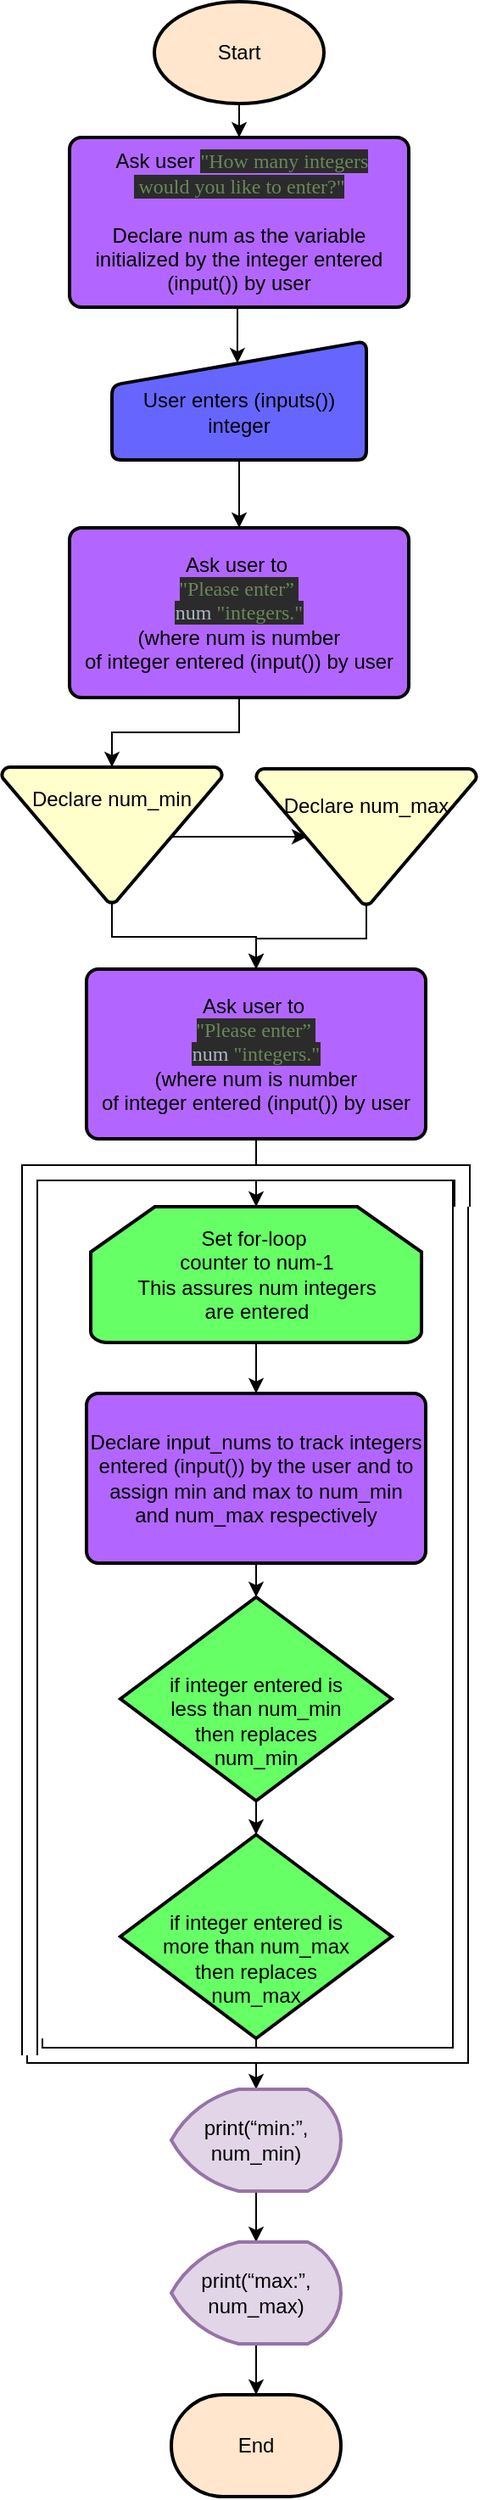 <mxfile version="12.5.5" type="github">
  <diagram id="C5RBs43oDa-KdzZeNtuy" name="Page-1">
    <mxGraphModel dx="522" dy="1797" grid="1" gridSize="10" guides="1" tooltips="1" connect="1" arrows="1" fold="1" page="1" pageScale="1" pageWidth="827" pageHeight="1169" math="0" shadow="0">
      <root>
        <mxCell id="WIyWlLk6GJQsqaUBKTNV-0"/>
        <mxCell id="WIyWlLk6GJQsqaUBKTNV-1" parent="WIyWlLk6GJQsqaUBKTNV-0"/>
        <mxCell id="zFGTWXLyDL38vy-QKdds-5" style="edgeStyle=orthogonalEdgeStyle;rounded=0;orthogonalLoop=1;jettySize=auto;html=1;exitX=0.5;exitY=1;exitDx=0;exitDy=0;exitPerimeter=0;entryX=0.5;entryY=0;entryDx=0;entryDy=0;" parent="WIyWlLk6GJQsqaUBKTNV-1" source="zFGTWXLyDL38vy-QKdds-0" edge="1">
          <mxGeometry relative="1" as="geometry">
            <mxPoint x="220" y="80" as="targetPoint"/>
          </mxGeometry>
        </mxCell>
        <mxCell id="zFGTWXLyDL38vy-QKdds-0" value="Start" style="strokeWidth=2;html=1;shape=mxgraph.flowchart.start_1;whiteSpace=wrap;fillColor=#FFE6CC;" parent="WIyWlLk6GJQsqaUBKTNV-1" vertex="1">
          <mxGeometry x="170" width="100" height="60" as="geometry"/>
        </mxCell>
        <mxCell id="zFGTWXLyDL38vy-QKdds-2" value="End" style="strokeWidth=2;html=1;shape=mxgraph.flowchart.terminator;whiteSpace=wrap;fillColor=#FFE6CC;" parent="WIyWlLk6GJQsqaUBKTNV-1" vertex="1">
          <mxGeometry x="180" y="1410" width="100" height="60" as="geometry"/>
        </mxCell>
        <mxCell id="YAJCDJA3JRHrWHHWti8Y-2" style="edgeStyle=orthogonalEdgeStyle;rounded=0;orthogonalLoop=1;jettySize=auto;html=1;exitX=0.5;exitY=1;exitDx=0;exitDy=0;entryX=0.493;entryY=0.186;entryDx=0;entryDy=0;entryPerimeter=0;" edge="1" parent="WIyWlLk6GJQsqaUBKTNV-1" source="zFGTWXLyDL38vy-QKdds-8" target="YAJCDJA3JRHrWHHWti8Y-0">
          <mxGeometry relative="1" as="geometry"/>
        </mxCell>
        <mxCell id="zFGTWXLyDL38vy-QKdds-8" value="&lt;span&gt;&amp;nbsp;Ask user&amp;nbsp;&lt;/span&gt;&lt;font color=&quot;#6a8759&quot; face=&quot;Menlo&quot;&gt;&lt;span style=&quot;background-color: rgb(43 , 43 , 43)&quot;&gt;&quot;How many integers&lt;br&gt;&amp;nbsp;would you like to enter?&quot;&lt;br&gt;&lt;/span&gt;&lt;/font&gt;&lt;span&gt;&amp;nbsp; &amp;nbsp; &lt;br&gt;Declare num as the variable &lt;/span&gt;&lt;span&gt;initialized by the&amp;nbsp;&lt;/span&gt;&lt;span&gt;integer entered&lt;br&gt;(input())&amp;nbsp;by user&lt;/span&gt;" style="rounded=1;whiteSpace=wrap;html=1;absoluteArcSize=1;arcSize=14;strokeWidth=2;fillColor=#B266FF;" parent="WIyWlLk6GJQsqaUBKTNV-1" vertex="1">
          <mxGeometry x="120" y="80" width="200" height="100" as="geometry"/>
        </mxCell>
        <mxCell id="YAJCDJA3JRHrWHHWti8Y-4" value="" style="edgeStyle=orthogonalEdgeStyle;rounded=0;orthogonalLoop=1;jettySize=auto;html=1;" edge="1" parent="WIyWlLk6GJQsqaUBKTNV-1" source="YAJCDJA3JRHrWHHWti8Y-0" target="YAJCDJA3JRHrWHHWti8Y-3">
          <mxGeometry relative="1" as="geometry"/>
        </mxCell>
        <mxCell id="YAJCDJA3JRHrWHHWti8Y-0" value="&lt;br&gt;User enters (inputs()) integer" style="html=1;strokeWidth=2;shape=manualInput;whiteSpace=wrap;rounded=1;size=26;arcSize=11;fillColor=#6666FF;" vertex="1" parent="WIyWlLk6GJQsqaUBKTNV-1">
          <mxGeometry x="145" y="200" width="150" height="70" as="geometry"/>
        </mxCell>
        <mxCell id="YAJCDJA3JRHrWHHWti8Y-11" value="" style="edgeStyle=orthogonalEdgeStyle;rounded=0;orthogonalLoop=1;jettySize=auto;html=1;" edge="1" parent="WIyWlLk6GJQsqaUBKTNV-1" source="YAJCDJA3JRHrWHHWti8Y-3" target="YAJCDJA3JRHrWHHWti8Y-8">
          <mxGeometry relative="1" as="geometry"/>
        </mxCell>
        <mxCell id="YAJCDJA3JRHrWHHWti8Y-3" value="&lt;span style=&quot;white-space: nowrap&quot;&gt;Ask user to&lt;/span&gt;&lt;span style=&quot;font-size: 9pt ; white-space: nowrap ; font-family: &amp;#34;menlo&amp;#34; ; color: rgb(204 , 120 , 50)&quot;&gt;&amp;nbsp;&lt;br&gt;&lt;/span&gt;&lt;span style=&quot;white-space: nowrap ; color: rgb(106 , 135 , 89) ; font-family: &amp;#34;menlo&amp;#34; ; background-color: rgb(43 , 43 , 43)&quot;&gt;&quot;Please enter”&lt;/span&gt;&lt;span style=&quot;color: rgb(106 , 135 , 89) ; font-family: &amp;#34;menlo&amp;#34; ; white-space: nowrap ; background-color: rgb(43 , 43 , 43)&quot;&gt;&amp;nbsp;&lt;/span&gt;&lt;span style=&quot;white-space: nowrap ; color: rgb(106 , 135 , 89) ; font-family: &amp;#34;menlo&amp;#34; ; background-color: rgb(43 , 43 , 43)&quot;&gt;&lt;br&gt;&lt;/span&gt;&lt;span style=&quot;font-size: 9pt ; white-space: nowrap&quot;&gt;&lt;font color=&quot;#a9b7c6&quot; face=&quot;Menlo&quot;&gt;&lt;span style=&quot;background-color: rgb(43 , 43 , 43)&quot;&gt;num&amp;nbsp;&lt;/span&gt;&lt;/font&gt;&lt;/span&gt;&lt;span style=&quot;white-space: nowrap ; color: rgb(106 , 135 , 89) ; font-family: &amp;#34;menlo&amp;#34; ; background-color: rgb(43 , 43 , 43)&quot;&gt;&quot;integers.&quot;&lt;/span&gt;&lt;span style=&quot;font-size: 9pt ; white-space: nowrap&quot;&gt;&lt;font color=&quot;#a9b7c6&quot; face=&quot;Menlo&quot;&gt;&lt;span style=&quot;background-color: rgb(43 , 43 , 43)&quot;&gt;&lt;br&gt;&lt;/span&gt;&lt;/font&gt;(where num is number&lt;br&gt;of integer entered (input()) by user&lt;/span&gt;" style="rounded=1;whiteSpace=wrap;html=1;absoluteArcSize=1;arcSize=14;strokeWidth=2;fillColor=#B266FF;" vertex="1" parent="WIyWlLk6GJQsqaUBKTNV-1">
          <mxGeometry x="120" y="310" width="200" height="100" as="geometry"/>
        </mxCell>
        <mxCell id="YAJCDJA3JRHrWHHWti8Y-21" value="" style="edgeStyle=orthogonalEdgeStyle;rounded=0;orthogonalLoop=1;jettySize=auto;html=1;" edge="1" parent="WIyWlLk6GJQsqaUBKTNV-1" source="YAJCDJA3JRHrWHHWti8Y-5" target="YAJCDJA3JRHrWHHWti8Y-20">
          <mxGeometry relative="1" as="geometry"/>
        </mxCell>
        <mxCell id="YAJCDJA3JRHrWHHWti8Y-5" value="&lt;span style=&quot;white-space: normal&quot;&gt;Set for-loop&amp;nbsp;&lt;/span&gt;&lt;br style=&quot;white-space: normal&quot;&gt;&lt;span style=&quot;white-space: normal&quot;&gt;counter to num-1&lt;/span&gt;&lt;br style=&quot;white-space: normal&quot;&gt;&lt;span style=&quot;white-space: normal&quot;&gt;This assures num integers&lt;/span&gt;&lt;br style=&quot;white-space: normal&quot;&gt;&lt;span style=&quot;white-space: normal&quot;&gt;are entered&lt;/span&gt;" style="strokeWidth=2;html=1;shape=mxgraph.flowchart.loop_limit;whiteSpace=wrap;fillColor=#66FF66;" vertex="1" parent="WIyWlLk6GJQsqaUBKTNV-1">
          <mxGeometry x="132.5" y="710" width="195" height="80" as="geometry"/>
        </mxCell>
        <mxCell id="YAJCDJA3JRHrWHHWti8Y-35" value="" style="edgeStyle=orthogonalEdgeStyle;rounded=0;orthogonalLoop=1;jettySize=auto;html=1;" edge="1" parent="WIyWlLk6GJQsqaUBKTNV-1" source="YAJCDJA3JRHrWHHWti8Y-7" target="YAJCDJA3JRHrWHHWti8Y-25">
          <mxGeometry relative="1" as="geometry"/>
        </mxCell>
        <mxCell id="YAJCDJA3JRHrWHHWti8Y-7" value="&lt;p style=&quot;line-height: 117%&quot;&gt;&lt;br&gt;&lt;/p&gt;&lt;p style=&quot;line-height: 117%&quot;&gt;if integer entered is &lt;br&gt;less than num_min&lt;br&gt;then replaces&lt;br&gt;num_min&lt;br&gt;&lt;/p&gt;" style="strokeWidth=2;html=1;shape=mxgraph.flowchart.decision;whiteSpace=wrap;fillColor=#66FF66;" vertex="1" parent="WIyWlLk6GJQsqaUBKTNV-1">
          <mxGeometry x="150" y="940" width="160" height="120" as="geometry"/>
        </mxCell>
        <mxCell id="YAJCDJA3JRHrWHHWti8Y-15" style="edgeStyle=orthogonalEdgeStyle;rounded=0;orthogonalLoop=1;jettySize=auto;html=1;exitX=0.769;exitY=0.513;exitDx=0;exitDy=0;exitPerimeter=0;entryX=0.231;entryY=0.5;entryDx=0;entryDy=0;entryPerimeter=0;" edge="1" parent="WIyWlLk6GJQsqaUBKTNV-1" source="YAJCDJA3JRHrWHHWti8Y-8" target="YAJCDJA3JRHrWHHWti8Y-13">
          <mxGeometry relative="1" as="geometry">
            <mxPoint x="280" y="490" as="targetPoint"/>
          </mxGeometry>
        </mxCell>
        <mxCell id="YAJCDJA3JRHrWHHWti8Y-17" value="" style="edgeStyle=orthogonalEdgeStyle;rounded=0;orthogonalLoop=1;jettySize=auto;html=1;" edge="1" parent="WIyWlLk6GJQsqaUBKTNV-1" source="YAJCDJA3JRHrWHHWti8Y-8" target="YAJCDJA3JRHrWHHWti8Y-14">
          <mxGeometry relative="1" as="geometry"/>
        </mxCell>
        <mxCell id="YAJCDJA3JRHrWHHWti8Y-8" value="&lt;p style=&quot;line-height: 177%&quot;&gt;Declare num_min&lt;br&gt;&lt;br&gt;&lt;br&gt;&lt;/p&gt;" style="strokeWidth=2;html=1;shape=mxgraph.flowchart.merge_or_storage;whiteSpace=wrap;fillColor=#FFFFCC;" vertex="1" parent="WIyWlLk6GJQsqaUBKTNV-1">
          <mxGeometry x="80" y="451" width="130" height="80" as="geometry"/>
        </mxCell>
        <mxCell id="YAJCDJA3JRHrWHHWti8Y-16" value="" style="edgeStyle=orthogonalEdgeStyle;rounded=0;orthogonalLoop=1;jettySize=auto;html=1;" edge="1" parent="WIyWlLk6GJQsqaUBKTNV-1" source="YAJCDJA3JRHrWHHWti8Y-13" target="YAJCDJA3JRHrWHHWti8Y-14">
          <mxGeometry relative="1" as="geometry"/>
        </mxCell>
        <mxCell id="YAJCDJA3JRHrWHHWti8Y-13" value="&lt;p style=&quot;line-height: 297%&quot;&gt;Declare num_max&lt;br&gt;&lt;br&gt;&lt;/p&gt;" style="strokeWidth=2;html=1;shape=mxgraph.flowchart.merge_or_storage;whiteSpace=wrap;fillColor=#FFFFCC;" vertex="1" parent="WIyWlLk6GJQsqaUBKTNV-1">
          <mxGeometry x="230" y="452" width="130" height="80" as="geometry"/>
        </mxCell>
        <mxCell id="YAJCDJA3JRHrWHHWti8Y-19" value="" style="edgeStyle=orthogonalEdgeStyle;rounded=0;orthogonalLoop=1;jettySize=auto;html=1;" edge="1" parent="WIyWlLk6GJQsqaUBKTNV-1" source="YAJCDJA3JRHrWHHWti8Y-14" target="YAJCDJA3JRHrWHHWti8Y-5">
          <mxGeometry relative="1" as="geometry"/>
        </mxCell>
        <mxCell id="YAJCDJA3JRHrWHHWti8Y-14" value="&lt;span style=&quot;white-space: nowrap&quot;&gt;Ask user to&lt;/span&gt;&lt;span style=&quot;font-size: 9pt ; white-space: nowrap ; font-family: &amp;#34;menlo&amp;#34; ; color: rgb(204 , 120 , 50)&quot;&gt;&amp;nbsp;&lt;br&gt;&lt;/span&gt;&lt;span style=&quot;white-space: nowrap ; color: rgb(106 , 135 , 89) ; font-family: &amp;#34;menlo&amp;#34; ; background-color: rgb(43 , 43 , 43)&quot;&gt;&quot;Please enter”&lt;/span&gt;&lt;span style=&quot;color: rgb(106 , 135 , 89) ; font-family: &amp;#34;menlo&amp;#34; ; white-space: nowrap ; background-color: rgb(43 , 43 , 43)&quot;&gt;&amp;nbsp;&lt;/span&gt;&lt;span style=&quot;white-space: nowrap ; color: rgb(106 , 135 , 89) ; font-family: &amp;#34;menlo&amp;#34; ; background-color: rgb(43 , 43 , 43)&quot;&gt;&lt;br&gt;&lt;/span&gt;&lt;span style=&quot;font-size: 9pt ; white-space: nowrap&quot;&gt;&lt;font color=&quot;#a9b7c6&quot; face=&quot;Menlo&quot;&gt;&lt;span style=&quot;background-color: rgb(43 , 43 , 43)&quot;&gt;num&amp;nbsp;&lt;/span&gt;&lt;/font&gt;&lt;/span&gt;&lt;span style=&quot;white-space: nowrap ; color: rgb(106 , 135 , 89) ; font-family: &amp;#34;menlo&amp;#34; ; background-color: rgb(43 , 43 , 43)&quot;&gt;&quot;integers.&quot;&lt;/span&gt;&lt;span style=&quot;font-size: 9pt ; white-space: nowrap&quot;&gt;&lt;font color=&quot;#a9b7c6&quot; face=&quot;Menlo&quot;&gt;&lt;span style=&quot;background-color: rgb(43 , 43 , 43)&quot;&gt;&lt;br&gt;&lt;/span&gt;&lt;/font&gt;(where num is number&lt;br&gt;of integer entered (input()) by user&lt;/span&gt;" style="rounded=1;whiteSpace=wrap;html=1;absoluteArcSize=1;arcSize=14;strokeWidth=2;fillColor=#B266FF;" vertex="1" parent="WIyWlLk6GJQsqaUBKTNV-1">
          <mxGeometry x="130" y="570" width="200" height="100" as="geometry"/>
        </mxCell>
        <mxCell id="YAJCDJA3JRHrWHHWti8Y-23" value="" style="edgeStyle=orthogonalEdgeStyle;rounded=0;orthogonalLoop=1;jettySize=auto;html=1;" edge="1" parent="WIyWlLk6GJQsqaUBKTNV-1" source="YAJCDJA3JRHrWHHWti8Y-20" target="YAJCDJA3JRHrWHHWti8Y-7">
          <mxGeometry relative="1" as="geometry"/>
        </mxCell>
        <mxCell id="YAJCDJA3JRHrWHHWti8Y-20" value="&lt;span style=&quot;white-space: nowrap&quot;&gt;Declare input_nums to track integers&lt;br&gt;&lt;/span&gt;entered (input()) by the user and to&lt;br&gt;assign min and max to num_min&lt;br&gt;and num_max respectively" style="rounded=1;whiteSpace=wrap;html=1;absoluteArcSize=1;arcSize=14;strokeWidth=2;fillColor=#B266FF;" vertex="1" parent="WIyWlLk6GJQsqaUBKTNV-1">
          <mxGeometry x="130" y="820" width="200" height="100" as="geometry"/>
        </mxCell>
        <mxCell id="YAJCDJA3JRHrWHHWti8Y-34" value="" style="edgeStyle=orthogonalEdgeStyle;rounded=0;orthogonalLoop=1;jettySize=auto;html=1;" edge="1" parent="WIyWlLk6GJQsqaUBKTNV-1" source="YAJCDJA3JRHrWHHWti8Y-25" target="YAJCDJA3JRHrWHHWti8Y-28">
          <mxGeometry relative="1" as="geometry"/>
        </mxCell>
        <mxCell id="YAJCDJA3JRHrWHHWti8Y-25" value="&lt;p style=&quot;line-height: 117%&quot;&gt;&lt;br&gt;&lt;/p&gt;&lt;p style=&quot;line-height: 117%&quot;&gt;if integer entered is &lt;br&gt;more than num_max&lt;br&gt;then replaces&lt;br&gt;num_max&lt;br&gt;&lt;/p&gt;" style="strokeWidth=2;html=1;shape=mxgraph.flowchart.decision;whiteSpace=wrap;fillColor=#66FF66;" vertex="1" parent="WIyWlLk6GJQsqaUBKTNV-1">
          <mxGeometry x="150" y="1080" width="160" height="120" as="geometry"/>
        </mxCell>
        <mxCell id="YAJCDJA3JRHrWHHWti8Y-36" value="" style="edgeStyle=orthogonalEdgeStyle;rounded=0;orthogonalLoop=1;jettySize=auto;html=1;" edge="1" parent="WIyWlLk6GJQsqaUBKTNV-1" source="YAJCDJA3JRHrWHHWti8Y-28" target="YAJCDJA3JRHrWHHWti8Y-29">
          <mxGeometry relative="1" as="geometry"/>
        </mxCell>
        <mxCell id="YAJCDJA3JRHrWHHWti8Y-28" value="print(“min:”, num_min)" style="strokeWidth=2;html=1;shape=mxgraph.flowchart.display;whiteSpace=wrap;fillColor=#e1d5e7;strokeColor=#9673a6;" vertex="1" parent="WIyWlLk6GJQsqaUBKTNV-1">
          <mxGeometry x="180" y="1230" width="100" height="60" as="geometry"/>
        </mxCell>
        <mxCell id="YAJCDJA3JRHrWHHWti8Y-37" value="" style="edgeStyle=orthogonalEdgeStyle;rounded=0;orthogonalLoop=1;jettySize=auto;html=1;" edge="1" parent="WIyWlLk6GJQsqaUBKTNV-1" source="YAJCDJA3JRHrWHHWti8Y-29" target="zFGTWXLyDL38vy-QKdds-2">
          <mxGeometry relative="1" as="geometry"/>
        </mxCell>
        <mxCell id="YAJCDJA3JRHrWHHWti8Y-29" value="print(“max:”, num_max)" style="strokeWidth=2;html=1;shape=mxgraph.flowchart.display;whiteSpace=wrap;fillColor=#e1d5e7;strokeColor=#9673a6;" vertex="1" parent="WIyWlLk6GJQsqaUBKTNV-1">
          <mxGeometry x="180" y="1320" width="100" height="60" as="geometry"/>
        </mxCell>
        <mxCell id="YAJCDJA3JRHrWHHWti8Y-38" value="" style="shape=filledEdge;rounded=0;fixDash=1;endArrow=none;strokeWidth=10;fillColor=#ffffff;edgeStyle=orthogonalEdgeStyle;" edge="1" parent="WIyWlLk6GJQsqaUBKTNV-1">
          <mxGeometry width="60" height="40" relative="1" as="geometry">
            <mxPoint x="99.5" y="1200" as="sourcePoint"/>
            <mxPoint x="350.5" y="690" as="targetPoint"/>
            <Array as="points">
              <mxPoint x="100" y="1210"/>
              <mxPoint x="351" y="1210"/>
            </Array>
          </mxGeometry>
        </mxCell>
        <mxCell id="YAJCDJA3JRHrWHHWti8Y-40" value="" style="shape=filledEdge;rounded=0;fixDash=1;endArrow=none;strokeWidth=10;fillColor=#ffffff;edgeStyle=orthogonalEdgeStyle;" edge="1" parent="WIyWlLk6GJQsqaUBKTNV-1">
          <mxGeometry width="60" height="40" relative="1" as="geometry">
            <mxPoint x="351.5" y="710" as="sourcePoint"/>
            <mxPoint x="96.5" y="1210" as="targetPoint"/>
            <Array as="points">
              <mxPoint x="351.5" y="690"/>
              <mxPoint x="96.5" y="690"/>
            </Array>
          </mxGeometry>
        </mxCell>
      </root>
    </mxGraphModel>
  </diagram>
</mxfile>
